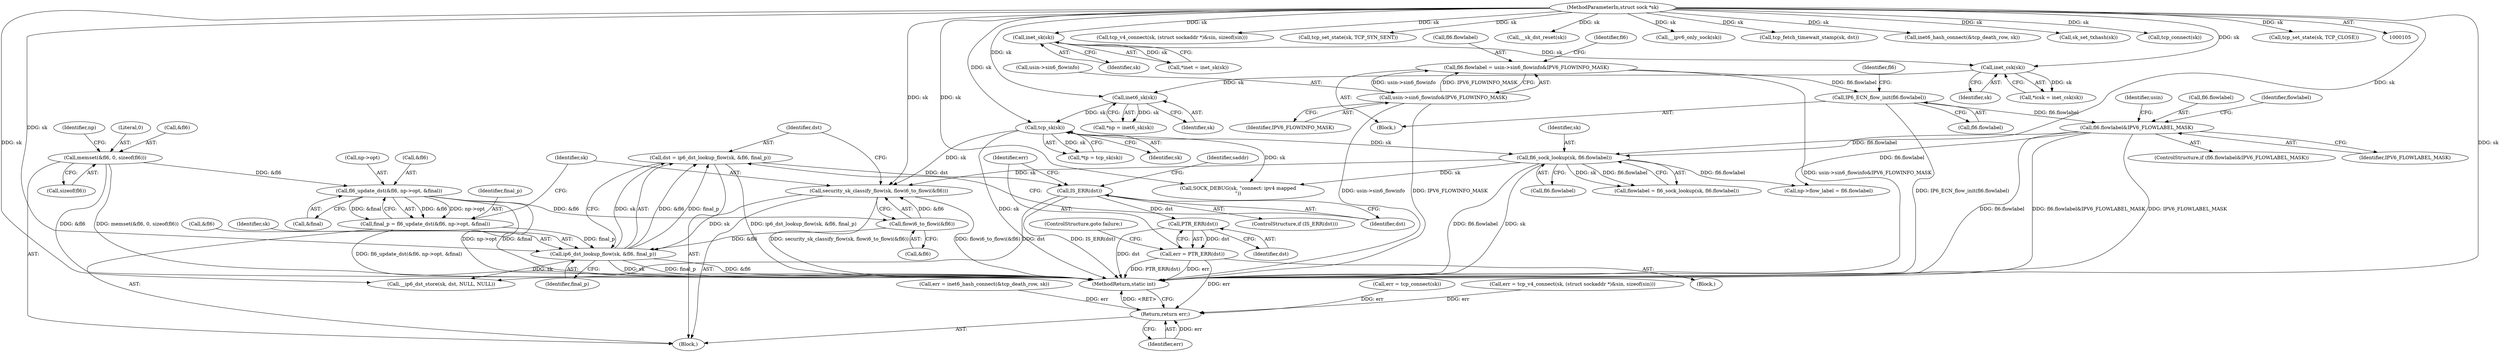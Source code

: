digraph "0_linux_45f6fad84cc305103b28d73482b344d7f5b76f39_15@pointer" {
"1000534" [label="(Call,PTR_ERR(dst))"];
"1000529" [label="(Call,IS_ERR(dst))"];
"1000521" [label="(Call,dst = ip6_dst_lookup_flow(sk, &fl6, final_p))"];
"1000523" [label="(Call,ip6_dst_lookup_flow(sk, &fl6, final_p))"];
"1000516" [label="(Call,security_sk_classify_flow(sk, flowi6_to_flowi(&fl6)))"];
"1000196" [label="(Call,fl6_sock_lookup(sk, fl6.flowlabel))"];
"1000134" [label="(Call,tcp_sk(sk))"];
"1000129" [label="(Call,inet6_sk(sk))"];
"1000124" [label="(Call,inet_csk(sk))"];
"1000119" [label="(Call,inet_sk(sk))"];
"1000106" [label="(MethodParameterIn,struct sock *sk)"];
"1000187" [label="(Call,fl6.flowlabel&IPV6_FLOWLABEL_MASK)"];
"1000182" [label="(Call,IP6_ECN_flow_init(fl6.flowlabel))"];
"1000173" [label="(Call,fl6.flowlabel = usin->sin6_flowinfo&IPV6_FLOWINFO_MASK)"];
"1000177" [label="(Call,usin->sin6_flowinfo&IPV6_FLOWINFO_MASK)"];
"1000518" [label="(Call,flowi6_to_flowi(&fl6))"];
"1000508" [label="(Call,fl6_update_dst(&fl6, np->opt, &final))"];
"1000162" [label="(Call,memset(&fl6, 0, sizeof(fl6)))"];
"1000506" [label="(Call,final_p = fl6_update_dst(&fl6, np->opt, &final))"];
"1000532" [label="(Call,err = PTR_ERR(dst))"];
"1000714" [label="(Return,return err;)"];
"1000399" [label="(Call,tcp_v4_connect(sk, (struct sockaddr *)&sin, sizeof(sin)))"];
"1000642" [label="(Call,tcp_set_state(sk, TCP_SYN_SENT))"];
"1000188" [label="(Call,fl6.flowlabel)"];
"1000127" [label="(Call,*np = inet6_sk(sk))"];
"1000170" [label="(Identifier,np)"];
"1000534" [label="(Call,PTR_ERR(dst))"];
"1000197" [label="(Identifier,sk)"];
"1000715" [label="(Identifier,err)"];
"1000530" [label="(Identifier,dst)"];
"1000174" [label="(Call,fl6.flowlabel)"];
"1000688" [label="(Call,err = tcp_connect(sk))"];
"1000187" [label="(Call,fl6.flowlabel&IPV6_FLOWLABEL_MASK)"];
"1000129" [label="(Call,inet6_sk(sk))"];
"1000532" [label="(Call,err = PTR_ERR(dst))"];
"1000183" [label="(Call,fl6.flowlabel)"];
"1000178" [label="(Call,usin->sin6_flowinfo)"];
"1000346" [label="(Call,SOCK_DEBUG(sk, \"connect: ipv4 mapped\n\"))"];
"1000124" [label="(Call,inet_csk(sk))"];
"1000184" [label="(Identifier,fl6)"];
"1000524" [label="(Identifier,sk)"];
"1000109" [label="(Block,)"];
"1000194" [label="(Call,flowlabel = fl6_sock_lookup(sk, fl6.flowlabel))"];
"1000125" [label="(Identifier,sk)"];
"1000186" [label="(ControlStructure,if (fl6.flowlabel&IPV6_FLOWLABEL_MASK))"];
"1000535" [label="(Identifier,dst)"];
"1000519" [label="(Call,&fl6)"];
"1000508" [label="(Call,fl6_update_dst(&fl6, np->opt, &final))"];
"1000531" [label="(Block,)"];
"1000327" [label="(Call,np->flow_label = fl6.flowlabel)"];
"1000181" [label="(Identifier,IPV6_FLOWINFO_MASK)"];
"1000397" [label="(Call,err = tcp_v4_connect(sk, (struct sockaddr *)&sin, sizeof(sin)))"];
"1000506" [label="(Call,final_p = fl6_update_dst(&fl6, np->opt, &final))"];
"1000701" [label="(Call,__sk_dst_reset(sk))"];
"1000196" [label="(Call,fl6_sock_lookup(sk, fl6.flowlabel))"];
"1000536" [label="(ControlStructure,goto failure;)"];
"1000119" [label="(Call,inet_sk(sk))"];
"1000117" [label="(Call,*inet = inet_sk(sk))"];
"1000134" [label="(Call,tcp_sk(sk))"];
"1000162" [label="(Call,memset(&fl6, 0, sizeof(fl6)))"];
"1000522" [label="(Identifier,dst)"];
"1000189" [label="(Identifier,fl6)"];
"1000529" [label="(Call,IS_ERR(dst))"];
"1000166" [label="(Call,sizeof(fl6))"];
"1000569" [label="(Call,__ip6_dst_store(sk, dst, NULL, NULL))"];
"1000135" [label="(Identifier,sk)"];
"1000350" [label="(Call,__ipv6_only_sock(sk))"];
"1000539" [label="(Identifier,saddr)"];
"1000595" [label="(Call,tcp_fetch_timewait_stamp(sk, dst))"];
"1000528" [label="(ControlStructure,if (IS_ERR(dst)))"];
"1000172" [label="(Block,)"];
"1000517" [label="(Identifier,sk)"];
"1000516" [label="(Call,security_sk_classify_flow(sk, flowi6_to_flowi(&fl6)))"];
"1000195" [label="(Identifier,flowlabel)"];
"1000511" [label="(Call,np->opt)"];
"1000165" [label="(Literal,0)"];
"1000120" [label="(Identifier,sk)"];
"1000173" [label="(Call,fl6.flowlabel = usin->sin6_flowinfo&IPV6_FLOWINFO_MASK)"];
"1000163" [label="(Call,&fl6)"];
"1000507" [label="(Identifier,final_p)"];
"1000182" [label="(Call,IP6_ECN_flow_init(fl6.flowlabel))"];
"1000122" [label="(Call,*icsk = inet_csk(sk))"];
"1000533" [label="(Identifier,err)"];
"1000527" [label="(Identifier,final_p)"];
"1000106" [label="(MethodParameterIn,struct sock *sk)"];
"1000714" [label="(Return,return err;)"];
"1000525" [label="(Call,&fl6)"];
"1000645" [label="(Call,err = inet6_hash_connect(&tcp_death_row, sk))"];
"1000523" [label="(Call,ip6_dst_lookup_flow(sk, &fl6, final_p))"];
"1000198" [label="(Call,fl6.flowlabel)"];
"1000514" [label="(Call,&final)"];
"1000647" [label="(Call,inet6_hash_connect(&tcp_death_row, sk))"];
"1000521" [label="(Call,dst = ip6_dst_lookup_flow(sk, &fl6, final_p))"];
"1000191" [label="(Identifier,IPV6_FLOWLABEL_MASK)"];
"1000132" [label="(Call,*tp = tcp_sk(sk))"];
"1000654" [label="(Call,sk_set_txhash(sk))"];
"1000518" [label="(Call,flowi6_to_flowi(&fl6))"];
"1000130" [label="(Identifier,sk)"];
"1000690" [label="(Call,tcp_connect(sk))"];
"1000177" [label="(Call,usin->sin6_flowinfo&IPV6_FLOWINFO_MASK)"];
"1000716" [label="(MethodReturn,static int)"];
"1000509" [label="(Call,&fl6)"];
"1000213" [label="(Identifier,usin)"];
"1000698" [label="(Call,tcp_set_state(sk, TCP_CLOSE))"];
"1000534" -> "1000532"  [label="AST: "];
"1000534" -> "1000535"  [label="CFG: "];
"1000535" -> "1000534"  [label="AST: "];
"1000532" -> "1000534"  [label="CFG: "];
"1000534" -> "1000716"  [label="DDG: dst"];
"1000534" -> "1000532"  [label="DDG: dst"];
"1000529" -> "1000534"  [label="DDG: dst"];
"1000529" -> "1000528"  [label="AST: "];
"1000529" -> "1000530"  [label="CFG: "];
"1000530" -> "1000529"  [label="AST: "];
"1000533" -> "1000529"  [label="CFG: "];
"1000539" -> "1000529"  [label="CFG: "];
"1000529" -> "1000716"  [label="DDG: IS_ERR(dst)"];
"1000521" -> "1000529"  [label="DDG: dst"];
"1000529" -> "1000569"  [label="DDG: dst"];
"1000521" -> "1000109"  [label="AST: "];
"1000521" -> "1000523"  [label="CFG: "];
"1000522" -> "1000521"  [label="AST: "];
"1000523" -> "1000521"  [label="AST: "];
"1000530" -> "1000521"  [label="CFG: "];
"1000521" -> "1000716"  [label="DDG: ip6_dst_lookup_flow(sk, &fl6, final_p)"];
"1000523" -> "1000521"  [label="DDG: sk"];
"1000523" -> "1000521"  [label="DDG: &fl6"];
"1000523" -> "1000521"  [label="DDG: final_p"];
"1000523" -> "1000527"  [label="CFG: "];
"1000524" -> "1000523"  [label="AST: "];
"1000525" -> "1000523"  [label="AST: "];
"1000527" -> "1000523"  [label="AST: "];
"1000523" -> "1000716"  [label="DDG: &fl6"];
"1000523" -> "1000716"  [label="DDG: sk"];
"1000523" -> "1000716"  [label="DDG: final_p"];
"1000516" -> "1000523"  [label="DDG: sk"];
"1000106" -> "1000523"  [label="DDG: sk"];
"1000518" -> "1000523"  [label="DDG: &fl6"];
"1000506" -> "1000523"  [label="DDG: final_p"];
"1000523" -> "1000569"  [label="DDG: sk"];
"1000516" -> "1000109"  [label="AST: "];
"1000516" -> "1000518"  [label="CFG: "];
"1000517" -> "1000516"  [label="AST: "];
"1000518" -> "1000516"  [label="AST: "];
"1000522" -> "1000516"  [label="CFG: "];
"1000516" -> "1000716"  [label="DDG: flowi6_to_flowi(&fl6)"];
"1000516" -> "1000716"  [label="DDG: security_sk_classify_flow(sk, flowi6_to_flowi(&fl6))"];
"1000196" -> "1000516"  [label="DDG: sk"];
"1000134" -> "1000516"  [label="DDG: sk"];
"1000106" -> "1000516"  [label="DDG: sk"];
"1000518" -> "1000516"  [label="DDG: &fl6"];
"1000196" -> "1000194"  [label="AST: "];
"1000196" -> "1000198"  [label="CFG: "];
"1000197" -> "1000196"  [label="AST: "];
"1000198" -> "1000196"  [label="AST: "];
"1000194" -> "1000196"  [label="CFG: "];
"1000196" -> "1000716"  [label="DDG: sk"];
"1000196" -> "1000716"  [label="DDG: fl6.flowlabel"];
"1000196" -> "1000194"  [label="DDG: sk"];
"1000196" -> "1000194"  [label="DDG: fl6.flowlabel"];
"1000134" -> "1000196"  [label="DDG: sk"];
"1000106" -> "1000196"  [label="DDG: sk"];
"1000187" -> "1000196"  [label="DDG: fl6.flowlabel"];
"1000196" -> "1000327"  [label="DDG: fl6.flowlabel"];
"1000196" -> "1000346"  [label="DDG: sk"];
"1000134" -> "1000132"  [label="AST: "];
"1000134" -> "1000135"  [label="CFG: "];
"1000135" -> "1000134"  [label="AST: "];
"1000132" -> "1000134"  [label="CFG: "];
"1000134" -> "1000716"  [label="DDG: sk"];
"1000134" -> "1000132"  [label="DDG: sk"];
"1000129" -> "1000134"  [label="DDG: sk"];
"1000106" -> "1000134"  [label="DDG: sk"];
"1000134" -> "1000346"  [label="DDG: sk"];
"1000129" -> "1000127"  [label="AST: "];
"1000129" -> "1000130"  [label="CFG: "];
"1000130" -> "1000129"  [label="AST: "];
"1000127" -> "1000129"  [label="CFG: "];
"1000129" -> "1000127"  [label="DDG: sk"];
"1000124" -> "1000129"  [label="DDG: sk"];
"1000106" -> "1000129"  [label="DDG: sk"];
"1000124" -> "1000122"  [label="AST: "];
"1000124" -> "1000125"  [label="CFG: "];
"1000125" -> "1000124"  [label="AST: "];
"1000122" -> "1000124"  [label="CFG: "];
"1000124" -> "1000122"  [label="DDG: sk"];
"1000119" -> "1000124"  [label="DDG: sk"];
"1000106" -> "1000124"  [label="DDG: sk"];
"1000119" -> "1000117"  [label="AST: "];
"1000119" -> "1000120"  [label="CFG: "];
"1000120" -> "1000119"  [label="AST: "];
"1000117" -> "1000119"  [label="CFG: "];
"1000119" -> "1000117"  [label="DDG: sk"];
"1000106" -> "1000119"  [label="DDG: sk"];
"1000106" -> "1000105"  [label="AST: "];
"1000106" -> "1000716"  [label="DDG: sk"];
"1000106" -> "1000346"  [label="DDG: sk"];
"1000106" -> "1000350"  [label="DDG: sk"];
"1000106" -> "1000399"  [label="DDG: sk"];
"1000106" -> "1000569"  [label="DDG: sk"];
"1000106" -> "1000595"  [label="DDG: sk"];
"1000106" -> "1000642"  [label="DDG: sk"];
"1000106" -> "1000647"  [label="DDG: sk"];
"1000106" -> "1000654"  [label="DDG: sk"];
"1000106" -> "1000690"  [label="DDG: sk"];
"1000106" -> "1000698"  [label="DDG: sk"];
"1000106" -> "1000701"  [label="DDG: sk"];
"1000187" -> "1000186"  [label="AST: "];
"1000187" -> "1000191"  [label="CFG: "];
"1000188" -> "1000187"  [label="AST: "];
"1000191" -> "1000187"  [label="AST: "];
"1000195" -> "1000187"  [label="CFG: "];
"1000213" -> "1000187"  [label="CFG: "];
"1000187" -> "1000716"  [label="DDG: fl6.flowlabel"];
"1000187" -> "1000716"  [label="DDG: fl6.flowlabel&IPV6_FLOWLABEL_MASK"];
"1000187" -> "1000716"  [label="DDG: IPV6_FLOWLABEL_MASK"];
"1000182" -> "1000187"  [label="DDG: fl6.flowlabel"];
"1000187" -> "1000327"  [label="DDG: fl6.flowlabel"];
"1000182" -> "1000172"  [label="AST: "];
"1000182" -> "1000183"  [label="CFG: "];
"1000183" -> "1000182"  [label="AST: "];
"1000189" -> "1000182"  [label="CFG: "];
"1000182" -> "1000716"  [label="DDG: IP6_ECN_flow_init(fl6.flowlabel)"];
"1000173" -> "1000182"  [label="DDG: fl6.flowlabel"];
"1000173" -> "1000172"  [label="AST: "];
"1000173" -> "1000177"  [label="CFG: "];
"1000174" -> "1000173"  [label="AST: "];
"1000177" -> "1000173"  [label="AST: "];
"1000184" -> "1000173"  [label="CFG: "];
"1000173" -> "1000716"  [label="DDG: usin->sin6_flowinfo&IPV6_FLOWINFO_MASK"];
"1000177" -> "1000173"  [label="DDG: usin->sin6_flowinfo"];
"1000177" -> "1000173"  [label="DDG: IPV6_FLOWINFO_MASK"];
"1000177" -> "1000181"  [label="CFG: "];
"1000178" -> "1000177"  [label="AST: "];
"1000181" -> "1000177"  [label="AST: "];
"1000177" -> "1000716"  [label="DDG: usin->sin6_flowinfo"];
"1000177" -> "1000716"  [label="DDG: IPV6_FLOWINFO_MASK"];
"1000518" -> "1000519"  [label="CFG: "];
"1000519" -> "1000518"  [label="AST: "];
"1000508" -> "1000518"  [label="DDG: &fl6"];
"1000508" -> "1000506"  [label="AST: "];
"1000508" -> "1000514"  [label="CFG: "];
"1000509" -> "1000508"  [label="AST: "];
"1000511" -> "1000508"  [label="AST: "];
"1000514" -> "1000508"  [label="AST: "];
"1000506" -> "1000508"  [label="CFG: "];
"1000508" -> "1000716"  [label="DDG: &final"];
"1000508" -> "1000716"  [label="DDG: np->opt"];
"1000508" -> "1000506"  [label="DDG: &fl6"];
"1000508" -> "1000506"  [label="DDG: np->opt"];
"1000508" -> "1000506"  [label="DDG: &final"];
"1000162" -> "1000508"  [label="DDG: &fl6"];
"1000162" -> "1000109"  [label="AST: "];
"1000162" -> "1000166"  [label="CFG: "];
"1000163" -> "1000162"  [label="AST: "];
"1000165" -> "1000162"  [label="AST: "];
"1000166" -> "1000162"  [label="AST: "];
"1000170" -> "1000162"  [label="CFG: "];
"1000162" -> "1000716"  [label="DDG: &fl6"];
"1000162" -> "1000716"  [label="DDG: memset(&fl6, 0, sizeof(fl6))"];
"1000506" -> "1000109"  [label="AST: "];
"1000507" -> "1000506"  [label="AST: "];
"1000517" -> "1000506"  [label="CFG: "];
"1000506" -> "1000716"  [label="DDG: fl6_update_dst(&fl6, np->opt, &final)"];
"1000532" -> "1000531"  [label="AST: "];
"1000533" -> "1000532"  [label="AST: "];
"1000536" -> "1000532"  [label="CFG: "];
"1000532" -> "1000716"  [label="DDG: err"];
"1000532" -> "1000716"  [label="DDG: PTR_ERR(dst)"];
"1000532" -> "1000714"  [label="DDG: err"];
"1000714" -> "1000109"  [label="AST: "];
"1000714" -> "1000715"  [label="CFG: "];
"1000715" -> "1000714"  [label="AST: "];
"1000716" -> "1000714"  [label="CFG: "];
"1000714" -> "1000716"  [label="DDG: <RET>"];
"1000715" -> "1000714"  [label="DDG: err"];
"1000397" -> "1000714"  [label="DDG: err"];
"1000645" -> "1000714"  [label="DDG: err"];
"1000688" -> "1000714"  [label="DDG: err"];
}
